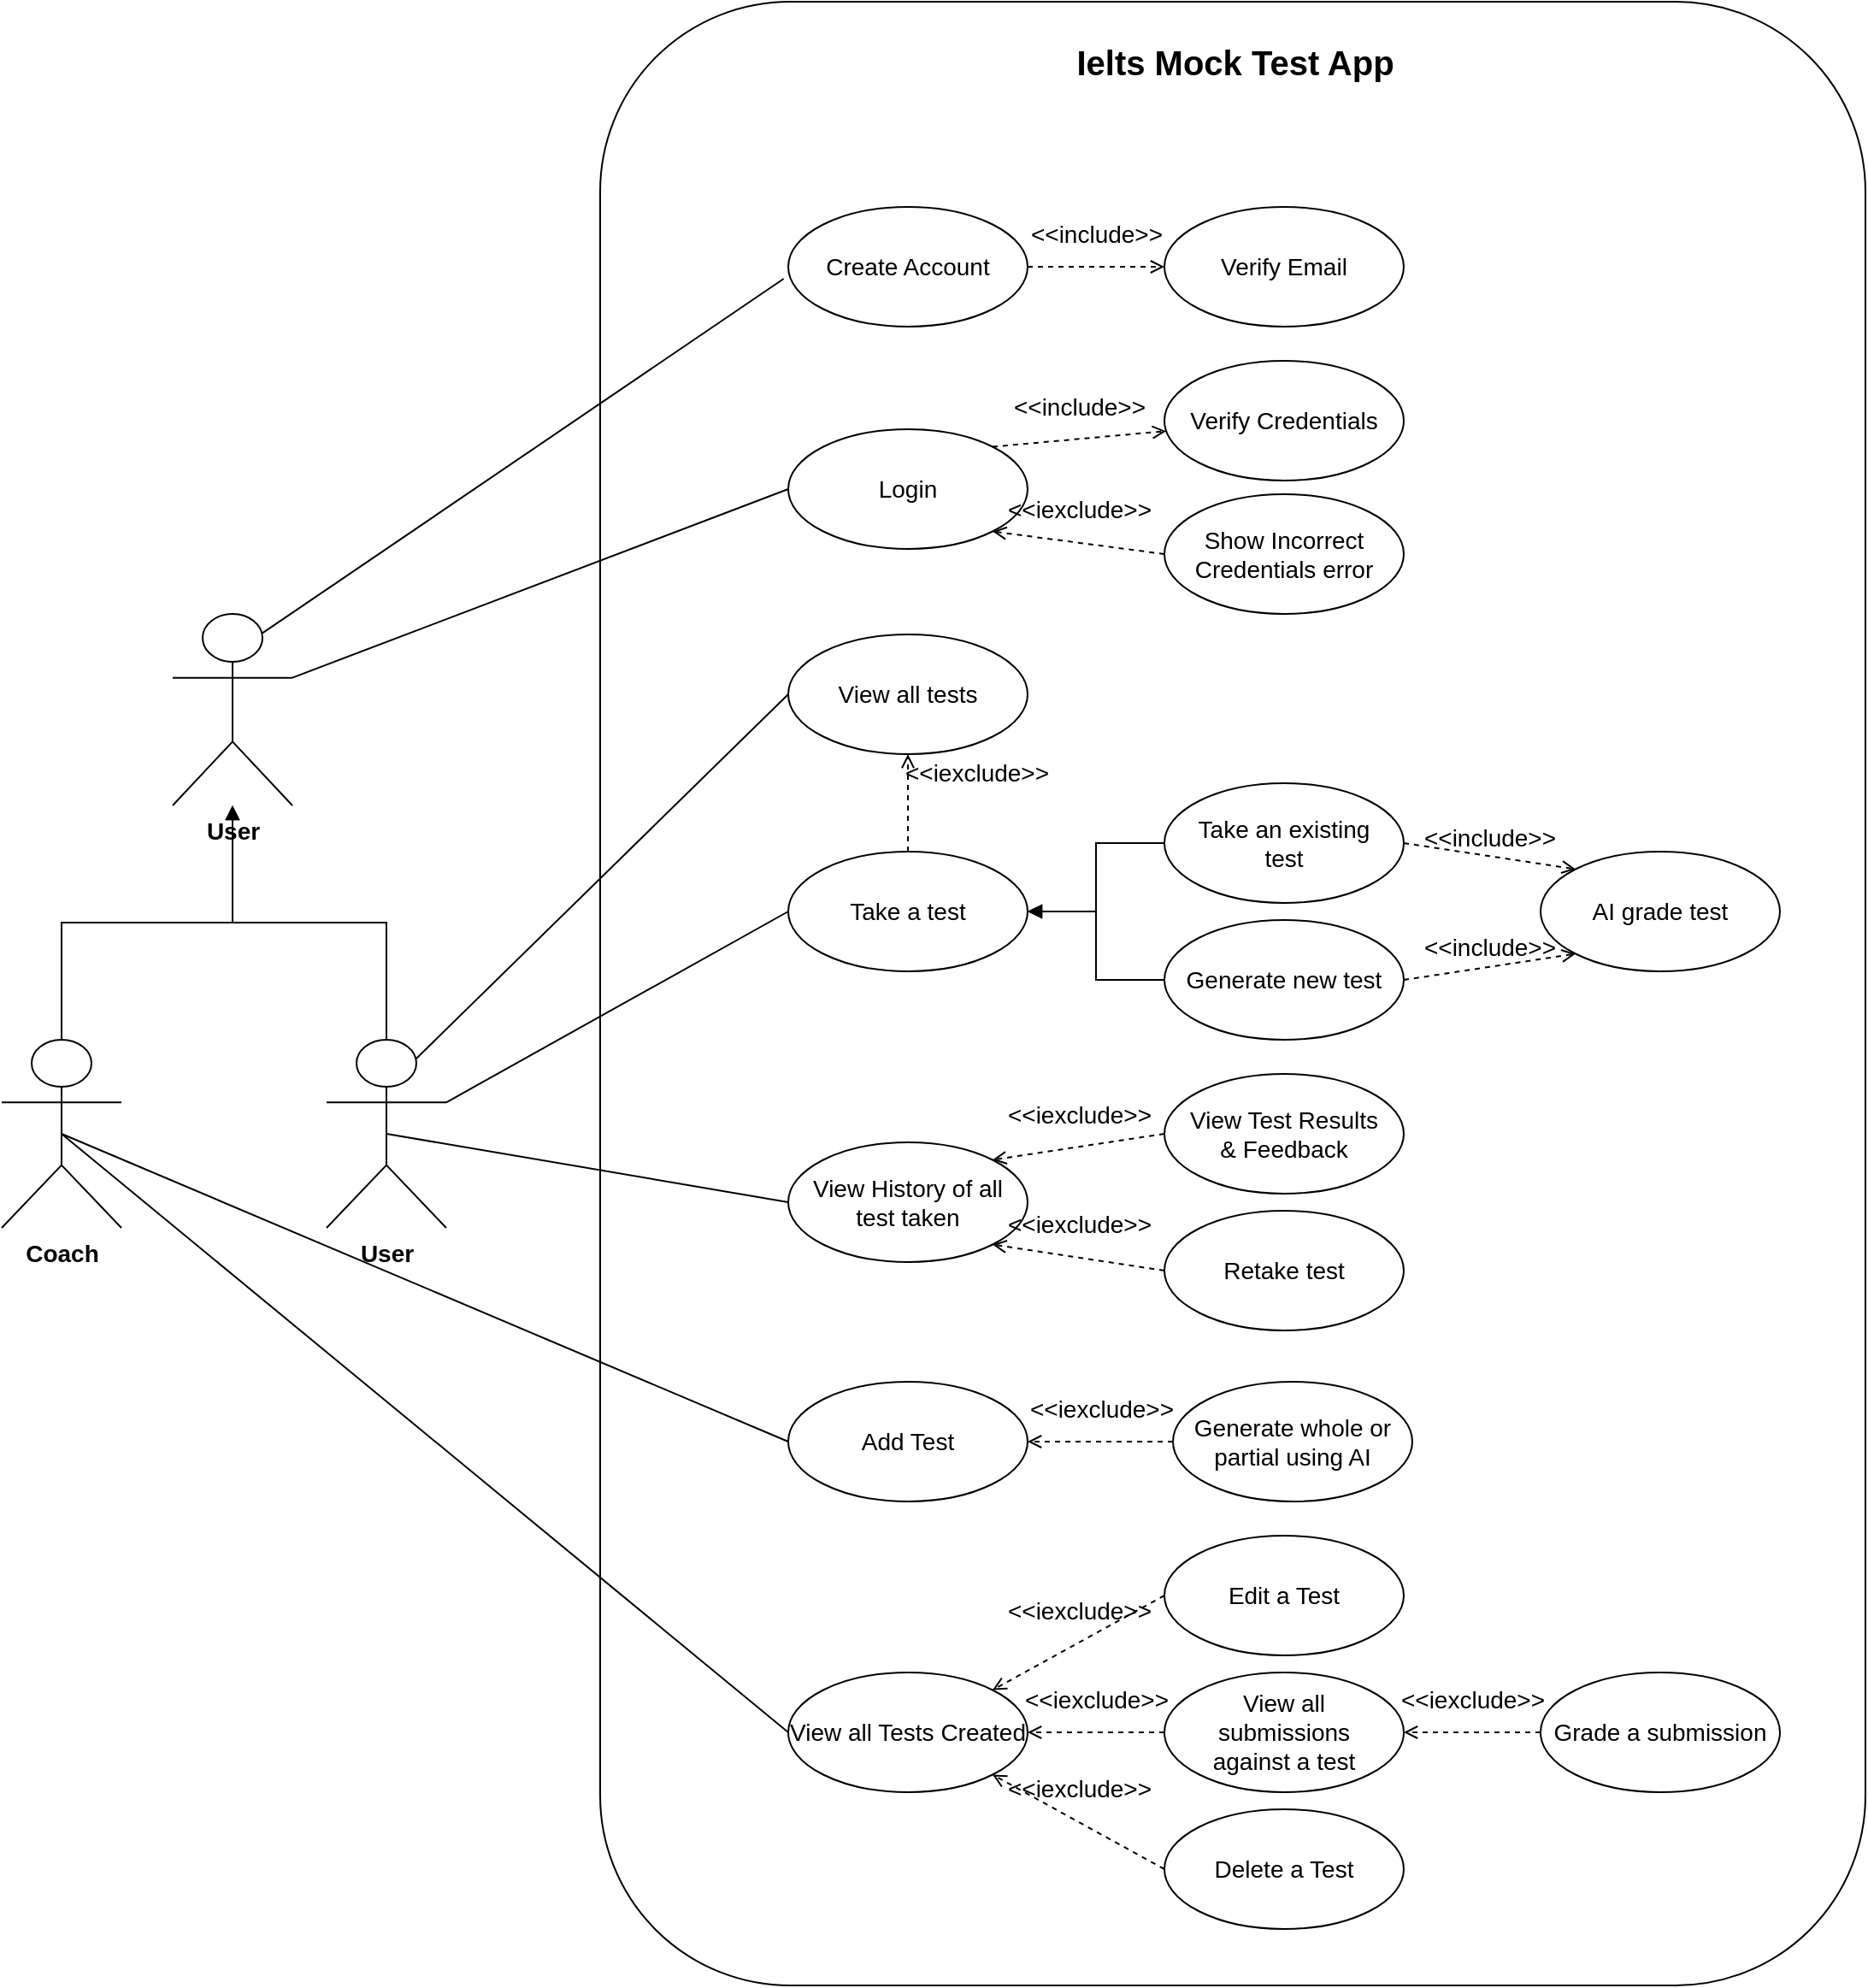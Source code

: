 <mxfile version="24.7.17">
  <diagram name="Page-1" id="qvbRqyxLXS71lStrl_ny">
    <mxGraphModel dx="1984" dy="637" grid="1" gridSize="10" guides="1" tooltips="1" connect="1" arrows="1" fold="1" page="1" pageScale="1" pageWidth="850" pageHeight="1100" math="0" shadow="0">
      <root>
        <mxCell id="0" />
        <mxCell id="1" parent="0" />
        <mxCell id="CPVwDjXxV_msDk_0VwMY-23" value="" style="rounded=1;whiteSpace=wrap;html=1;fontSize=14;" vertex="1" parent="1">
          <mxGeometry x="90" y="240" width="740" height="1160" as="geometry" />
        </mxCell>
        <mxCell id="tm2dpPFC_46-o9TjfhTG-2" value="Create Account" style="ellipse;whiteSpace=wrap;html=1;spacing=10;fontSize=14;" parent="1" vertex="1">
          <mxGeometry x="200" y="360" width="140" height="70" as="geometry" />
        </mxCell>
        <mxCell id="tm2dpPFC_46-o9TjfhTG-4" value="&amp;lt;&amp;lt;include&amp;gt;&amp;gt;" style="html=1;verticalAlign=bottom;labelBackgroundColor=none;endArrow=open;endFill=0;dashed=1;rounded=0;exitX=1;exitY=0.5;exitDx=0;exitDy=0;entryX=0;entryY=0.5;entryDx=0;entryDy=0;spacing=10;fontSize=14;" parent="1" source="tm2dpPFC_46-o9TjfhTG-2" target="tm2dpPFC_46-o9TjfhTG-5" edge="1">
          <mxGeometry width="160" relative="1" as="geometry">
            <mxPoint x="380" y="390" as="sourcePoint" />
            <mxPoint x="540" y="395" as="targetPoint" />
          </mxGeometry>
        </mxCell>
        <mxCell id="tm2dpPFC_46-o9TjfhTG-5" value="Verify Email" style="ellipse;whiteSpace=wrap;html=1;spacing=10;fontSize=14;" parent="1" vertex="1">
          <mxGeometry x="420" y="360" width="140" height="70" as="geometry" />
        </mxCell>
        <mxCell id="tm2dpPFC_46-o9TjfhTG-6" value="Login" style="ellipse;whiteSpace=wrap;html=1;spacing=10;fontSize=14;" parent="1" vertex="1">
          <mxGeometry x="200" y="490" width="140" height="70" as="geometry" />
        </mxCell>
        <mxCell id="tm2dpPFC_46-o9TjfhTG-7" value="Verify Credentials" style="ellipse;whiteSpace=wrap;html=1;spacing=10;fontSize=14;" parent="1" vertex="1">
          <mxGeometry x="420" y="450" width="140" height="70" as="geometry" />
        </mxCell>
        <mxCell id="tm2dpPFC_46-o9TjfhTG-8" value="Show Incorrect Credentials error" style="ellipse;whiteSpace=wrap;html=1;spacing=10;fontSize=14;" parent="1" vertex="1">
          <mxGeometry x="420" y="528" width="140" height="70" as="geometry" />
        </mxCell>
        <mxCell id="tm2dpPFC_46-o9TjfhTG-9" value="&amp;lt;&amp;lt;include&amp;gt;&amp;gt;" style="html=1;verticalAlign=bottom;labelBackgroundColor=none;endArrow=open;endFill=0;dashed=1;rounded=0;exitX=1;exitY=0;exitDx=0;exitDy=0;spacing=10;fontSize=14;" parent="1" source="tm2dpPFC_46-o9TjfhTG-6" target="tm2dpPFC_46-o9TjfhTG-7" edge="1">
          <mxGeometry width="160" relative="1" as="geometry">
            <mxPoint x="330" y="450" as="sourcePoint" />
            <mxPoint x="490" y="450" as="targetPoint" />
          </mxGeometry>
        </mxCell>
        <mxCell id="tm2dpPFC_46-o9TjfhTG-10" value="&amp;lt;&amp;lt;iexclude&amp;gt;&amp;gt;" style="html=1;verticalAlign=bottom;labelBackgroundColor=none;endArrow=open;endFill=0;dashed=1;rounded=0;exitX=0;exitY=0.5;exitDx=0;exitDy=0;entryX=1;entryY=1;entryDx=0;entryDy=0;spacing=10;fontSize=14;" parent="1" source="tm2dpPFC_46-o9TjfhTG-8" target="tm2dpPFC_46-o9TjfhTG-6" edge="1">
          <mxGeometry width="160" relative="1" as="geometry">
            <mxPoint x="260" y="610" as="sourcePoint" />
            <mxPoint x="420" y="610" as="targetPoint" />
          </mxGeometry>
        </mxCell>
        <mxCell id="tm2dpPFC_46-o9TjfhTG-11" value="Take a test" style="ellipse;whiteSpace=wrap;html=1;spacing=10;fontSize=14;" parent="1" vertex="1">
          <mxGeometry x="200" y="737" width="140" height="70" as="geometry" />
        </mxCell>
        <mxCell id="tm2dpPFC_46-o9TjfhTG-12" value="Take an existing test" style="ellipse;whiteSpace=wrap;html=1;spacing=10;fontSize=14;" parent="1" vertex="1">
          <mxGeometry x="420" y="697" width="140" height="70" as="geometry" />
        </mxCell>
        <mxCell id="tm2dpPFC_46-o9TjfhTG-13" value="Generate new test" style="ellipse;whiteSpace=wrap;html=1;spacing=10;fontSize=14;" parent="1" vertex="1">
          <mxGeometry x="420" y="777" width="140" height="70" as="geometry" />
        </mxCell>
        <mxCell id="tm2dpPFC_46-o9TjfhTG-14" value="" style="html=1;verticalAlign=bottom;labelBackgroundColor=none;endArrow=block;endFill=1;rounded=0;exitX=0;exitY=0.5;exitDx=0;exitDy=0;entryX=1;entryY=0.5;entryDx=0;entryDy=0;spacing=10;edgeStyle=orthogonalEdgeStyle;fontSize=14;" parent="1" source="tm2dpPFC_46-o9TjfhTG-12" target="tm2dpPFC_46-o9TjfhTG-11" edge="1">
          <mxGeometry width="160" relative="1" as="geometry">
            <mxPoint x="480" y="710" as="sourcePoint" />
            <mxPoint x="329" y="697" as="targetPoint" />
          </mxGeometry>
        </mxCell>
        <mxCell id="tm2dpPFC_46-o9TjfhTG-15" value="" style="html=1;verticalAlign=bottom;labelBackgroundColor=none;endArrow=block;endFill=1;rounded=0;exitX=0;exitY=0.5;exitDx=0;exitDy=0;spacing=10;entryX=1;entryY=0.5;entryDx=0;entryDy=0;edgeStyle=orthogonalEdgeStyle;fontSize=14;" parent="1" source="tm2dpPFC_46-o9TjfhTG-13" target="tm2dpPFC_46-o9TjfhTG-11" edge="1">
          <mxGeometry width="160" relative="1" as="geometry">
            <mxPoint x="401" y="870" as="sourcePoint" />
            <mxPoint x="319" y="797" as="targetPoint" />
          </mxGeometry>
        </mxCell>
        <mxCell id="tm2dpPFC_46-o9TjfhTG-16" value="AI grade test" style="ellipse;whiteSpace=wrap;html=1;spacing=10;fontSize=14;" parent="1" vertex="1">
          <mxGeometry x="640" y="737" width="140" height="70" as="geometry" />
        </mxCell>
        <mxCell id="tm2dpPFC_46-o9TjfhTG-17" value="View History of all test taken" style="ellipse;whiteSpace=wrap;html=1;spacing=10;fontSize=14;" parent="1" vertex="1">
          <mxGeometry x="200" y="907" width="140" height="70" as="geometry" />
        </mxCell>
        <mxCell id="tm2dpPFC_46-o9TjfhTG-18" value="View Test Results &amp;amp; Feedback" style="ellipse;whiteSpace=wrap;html=1;spacing=10;fontSize=14;" parent="1" vertex="1">
          <mxGeometry x="420" y="867" width="140" height="70" as="geometry" />
        </mxCell>
        <mxCell id="tm2dpPFC_46-o9TjfhTG-19" value="Retake test" style="ellipse;whiteSpace=wrap;html=1;fontSize=14;" parent="1" vertex="1">
          <mxGeometry x="420" y="947" width="140" height="70" as="geometry" />
        </mxCell>
        <mxCell id="tm2dpPFC_46-o9TjfhTG-20" value="&amp;lt;&amp;lt;include&amp;gt;&amp;gt;" style="html=1;verticalAlign=bottom;labelBackgroundColor=none;endArrow=open;endFill=0;dashed=1;rounded=0;exitX=1;exitY=0.5;exitDx=0;exitDy=0;entryX=0;entryY=0;entryDx=0;entryDy=0;fontSize=14;" parent="1" source="tm2dpPFC_46-o9TjfhTG-12" target="tm2dpPFC_46-o9TjfhTG-16" edge="1">
          <mxGeometry width="160" relative="1" as="geometry">
            <mxPoint x="570" y="727" as="sourcePoint" />
            <mxPoint x="730" y="727" as="targetPoint" />
          </mxGeometry>
        </mxCell>
        <mxCell id="tm2dpPFC_46-o9TjfhTG-21" value="&amp;lt;&amp;lt;include&amp;gt;&amp;gt;" style="html=1;verticalAlign=bottom;labelBackgroundColor=none;endArrow=open;endFill=0;dashed=1;rounded=0;exitX=1;exitY=0.5;exitDx=0;exitDy=0;entryX=0;entryY=1;entryDx=0;entryDy=0;fontSize=14;" parent="1" source="tm2dpPFC_46-o9TjfhTG-13" target="tm2dpPFC_46-o9TjfhTG-16" edge="1">
          <mxGeometry width="160" relative="1" as="geometry">
            <mxPoint x="600" y="897" as="sourcePoint" />
            <mxPoint x="760" y="897" as="targetPoint" />
            <Array as="points" />
          </mxGeometry>
        </mxCell>
        <mxCell id="tm2dpPFC_46-o9TjfhTG-22" value="&amp;lt;&amp;lt;iexclude&amp;gt;&amp;gt;" style="html=1;verticalAlign=bottom;labelBackgroundColor=none;endArrow=open;endFill=0;dashed=1;rounded=0;exitX=0;exitY=0.5;exitDx=0;exitDy=0;entryX=1;entryY=0;entryDx=0;entryDy=0;spacing=10;fontSize=14;" parent="1" source="tm2dpPFC_46-o9TjfhTG-18" target="tm2dpPFC_46-o9TjfhTG-17" edge="1">
          <mxGeometry width="160" relative="1" as="geometry">
            <mxPoint x="435" y="937" as="sourcePoint" />
            <mxPoint x="320" y="875" as="targetPoint" />
          </mxGeometry>
        </mxCell>
        <mxCell id="tm2dpPFC_46-o9TjfhTG-24" value="&amp;lt;&amp;lt;iexclude&amp;gt;&amp;gt;" style="html=1;verticalAlign=bottom;labelBackgroundColor=none;endArrow=open;endFill=0;dashed=1;rounded=0;exitX=0;exitY=0.5;exitDx=0;exitDy=0;entryX=1;entryY=1;entryDx=0;entryDy=0;spacing=10;fontSize=14;" parent="1" source="tm2dpPFC_46-o9TjfhTG-19" target="tm2dpPFC_46-o9TjfhTG-17" edge="1">
          <mxGeometry width="160" relative="1" as="geometry">
            <mxPoint x="420" y="1113" as="sourcePoint" />
            <mxPoint x="305" y="1051" as="targetPoint" />
          </mxGeometry>
        </mxCell>
        <mxCell id="tm2dpPFC_46-o9TjfhTG-25" value="Add Test" style="ellipse;whiteSpace=wrap;html=1;fontSize=14;" parent="1" vertex="1">
          <mxGeometry x="200" y="1047" width="140" height="70" as="geometry" />
        </mxCell>
        <mxCell id="tm2dpPFC_46-o9TjfhTG-26" value="Generate whole or partial using AI" style="ellipse;whiteSpace=wrap;html=1;spacing=7;fontSize=14;" parent="1" vertex="1">
          <mxGeometry x="425" y="1047" width="140" height="70" as="geometry" />
        </mxCell>
        <mxCell id="tm2dpPFC_46-o9TjfhTG-27" value="&amp;lt;&amp;lt;iexclude&amp;gt;&amp;gt;" style="html=1;verticalAlign=bottom;labelBackgroundColor=none;endArrow=open;endFill=0;dashed=1;rounded=0;exitX=0;exitY=0.5;exitDx=0;exitDy=0;entryX=1;entryY=0.5;entryDx=0;entryDy=0;spacing=10;fontSize=14;" parent="1" source="tm2dpPFC_46-o9TjfhTG-26" target="tm2dpPFC_46-o9TjfhTG-25" edge="1">
          <mxGeometry width="160" relative="1" as="geometry">
            <mxPoint x="441" y="1052" as="sourcePoint" />
            <mxPoint x="320" y="967" as="targetPoint" />
          </mxGeometry>
        </mxCell>
        <mxCell id="tm2dpPFC_46-o9TjfhTG-28" value="View all Tests Created" style="ellipse;whiteSpace=wrap;html=1;fontSize=14;" parent="1" vertex="1">
          <mxGeometry x="200" y="1217" width="140" height="70" as="geometry" />
        </mxCell>
        <mxCell id="tm2dpPFC_46-o9TjfhTG-29" value="Edit a Test" style="ellipse;whiteSpace=wrap;html=1;fontSize=14;" parent="1" vertex="1">
          <mxGeometry x="420" y="1137" width="140" height="70" as="geometry" />
        </mxCell>
        <mxCell id="tm2dpPFC_46-o9TjfhTG-30" value="Delete a Test" style="ellipse;whiteSpace=wrap;html=1;fontSize=14;" parent="1" vertex="1">
          <mxGeometry x="420" y="1297" width="140" height="70" as="geometry" />
        </mxCell>
        <mxCell id="tm2dpPFC_46-o9TjfhTG-31" value="View all submissions against a test" style="ellipse;whiteSpace=wrap;html=1;fontSize=14;spacing=8;" parent="1" vertex="1">
          <mxGeometry x="420" y="1217" width="140" height="70" as="geometry" />
        </mxCell>
        <mxCell id="CPVwDjXxV_msDk_0VwMY-1" value="&amp;lt;&amp;lt;iexclude&amp;gt;&amp;gt;" style="html=1;verticalAlign=bottom;labelBackgroundColor=none;endArrow=open;endFill=0;dashed=1;rounded=0;exitX=0;exitY=0.5;exitDx=0;exitDy=0;entryX=1;entryY=0;entryDx=0;entryDy=0;spacing=10;fontSize=14;" edge="1" parent="1" source="tm2dpPFC_46-o9TjfhTG-29" target="tm2dpPFC_46-o9TjfhTG-28">
          <mxGeometry width="160" relative="1" as="geometry">
            <mxPoint x="465" y="1092" as="sourcePoint" />
            <mxPoint x="350" y="1092" as="targetPoint" />
          </mxGeometry>
        </mxCell>
        <mxCell id="CPVwDjXxV_msDk_0VwMY-2" value="&amp;lt;&amp;lt;iexclude&amp;gt;&amp;gt;" style="html=1;verticalAlign=bottom;labelBackgroundColor=none;endArrow=open;endFill=0;dashed=1;rounded=0;exitX=0;exitY=0.5;exitDx=0;exitDy=0;entryX=1;entryY=0.5;entryDx=0;entryDy=0;spacing=10;fontSize=14;" edge="1" parent="1" source="tm2dpPFC_46-o9TjfhTG-31" target="tm2dpPFC_46-o9TjfhTG-28">
          <mxGeometry width="160" relative="1" as="geometry">
            <mxPoint x="475" y="1102" as="sourcePoint" />
            <mxPoint x="360" y="1102" as="targetPoint" />
          </mxGeometry>
        </mxCell>
        <mxCell id="CPVwDjXxV_msDk_0VwMY-3" value="&amp;lt;&amp;lt;iexclude&amp;gt;&amp;gt;" style="html=1;verticalAlign=bottom;labelBackgroundColor=none;endArrow=open;endFill=0;dashed=1;rounded=0;exitX=0;exitY=0.5;exitDx=0;exitDy=0;entryX=1;entryY=1;entryDx=0;entryDy=0;spacing=10;fontSize=14;" edge="1" parent="1" source="tm2dpPFC_46-o9TjfhTG-30" target="tm2dpPFC_46-o9TjfhTG-28">
          <mxGeometry width="160" relative="1" as="geometry">
            <mxPoint x="485" y="1112" as="sourcePoint" />
            <mxPoint x="370" y="1112" as="targetPoint" />
          </mxGeometry>
        </mxCell>
        <mxCell id="CPVwDjXxV_msDk_0VwMY-5" value="&lt;b style=&quot;font-size: 20px;&quot;&gt;&lt;font style=&quot;font-size: 20px;&quot;&gt;Ielts Mock Test App&lt;/font&gt;&lt;/b&gt;" style="text;html=1;align=center;verticalAlign=middle;resizable=0;points=[];autosize=1;strokeColor=none;fillColor=none;fontSize=20;" vertex="1" parent="1">
          <mxGeometry x="356" y="255" width="210" height="40" as="geometry" />
        </mxCell>
        <mxCell id="CPVwDjXxV_msDk_0VwMY-10" style="rounded=0;orthogonalLoop=1;jettySize=auto;html=1;exitX=0.5;exitY=0.5;exitDx=0;exitDy=0;exitPerimeter=0;entryX=0;entryY=0.5;entryDx=0;entryDy=0;endArrow=none;endFill=0;fontSize=14;" edge="1" parent="1" source="CPVwDjXxV_msDk_0VwMY-6" target="tm2dpPFC_46-o9TjfhTG-25">
          <mxGeometry relative="1" as="geometry" />
        </mxCell>
        <mxCell id="CPVwDjXxV_msDk_0VwMY-11" style="rounded=0;orthogonalLoop=1;jettySize=auto;html=1;exitX=0.5;exitY=0.5;exitDx=0;exitDy=0;exitPerimeter=0;entryX=0;entryY=0.5;entryDx=0;entryDy=0;endArrow=none;endFill=0;fontSize=14;" edge="1" parent="1" source="CPVwDjXxV_msDk_0VwMY-6" target="tm2dpPFC_46-o9TjfhTG-28">
          <mxGeometry relative="1" as="geometry" />
        </mxCell>
        <mxCell id="CPVwDjXxV_msDk_0VwMY-6" value="Coach" style="shape=umlActor;verticalLabelPosition=bottom;verticalAlign=top;html=1;outlineConnect=0;fontSize=14;fontStyle=1" vertex="1" parent="1">
          <mxGeometry x="-260" y="847" width="70" height="110" as="geometry" />
        </mxCell>
        <mxCell id="CPVwDjXxV_msDk_0VwMY-7" value="&lt;font style=&quot;font-size: 14px;&quot;&gt;&lt;b style=&quot;font-size: 14px;&quot;&gt;User&lt;/b&gt;&lt;/font&gt;" style="shape=umlActor;verticalLabelPosition=bottom;verticalAlign=top;html=1;outlineConnect=0;fontSize=14;" vertex="1" parent="1">
          <mxGeometry x="-160" y="598" width="70" height="112" as="geometry" />
        </mxCell>
        <mxCell id="CPVwDjXxV_msDk_0VwMY-12" value="View all tests" style="ellipse;whiteSpace=wrap;html=1;spacing=10;fontSize=14;" vertex="1" parent="1">
          <mxGeometry x="200" y="610" width="140" height="70" as="geometry" />
        </mxCell>
        <mxCell id="CPVwDjXxV_msDk_0VwMY-13" value="&amp;lt;&amp;lt;iexclude&amp;gt;&amp;gt;" style="html=1;verticalAlign=bottom;labelBackgroundColor=none;endArrow=open;endFill=0;dashed=1;rounded=0;exitX=0.5;exitY=0;exitDx=0;exitDy=0;entryX=0.5;entryY=1;entryDx=0;entryDy=0;spacing=10;fontSize=14;" edge="1" parent="1" source="tm2dpPFC_46-o9TjfhTG-11" target="CPVwDjXxV_msDk_0VwMY-12">
          <mxGeometry x="-0.053" y="-40" width="160" relative="1" as="geometry">
            <mxPoint x="430" y="573" as="sourcePoint" />
            <mxPoint x="329" y="560" as="targetPoint" />
            <mxPoint as="offset" />
          </mxGeometry>
        </mxCell>
        <mxCell id="CPVwDjXxV_msDk_0VwMY-14" value="Grade a submission" style="ellipse;whiteSpace=wrap;html=1;fontSize=14;" vertex="1" parent="1">
          <mxGeometry x="640" y="1217" width="140" height="70" as="geometry" />
        </mxCell>
        <mxCell id="CPVwDjXxV_msDk_0VwMY-15" value="&amp;lt;&amp;lt;iexclude&amp;gt;&amp;gt;" style="html=1;verticalAlign=bottom;labelBackgroundColor=none;endArrow=open;endFill=0;dashed=1;rounded=0;exitX=0;exitY=0.5;exitDx=0;exitDy=0;spacing=10;entryX=1;entryY=0.5;entryDx=0;entryDy=0;fontSize=14;" edge="1" parent="1" source="CPVwDjXxV_msDk_0VwMY-14" target="tm2dpPFC_46-o9TjfhTG-31">
          <mxGeometry width="160" relative="1" as="geometry">
            <mxPoint x="640" y="1251.5" as="sourcePoint" />
            <mxPoint x="570" y="1220" as="targetPoint" />
          </mxGeometry>
        </mxCell>
        <mxCell id="CPVwDjXxV_msDk_0VwMY-16" style="rounded=0;orthogonalLoop=1;jettySize=auto;html=1;entryX=-0.019;entryY=0.6;entryDx=0;entryDy=0;entryPerimeter=0;endArrow=none;endFill=0;exitX=0.75;exitY=0.1;exitDx=0;exitDy=0;exitPerimeter=0;fontSize=14;" edge="1" parent="1" source="CPVwDjXxV_msDk_0VwMY-7" target="tm2dpPFC_46-o9TjfhTG-2">
          <mxGeometry relative="1" as="geometry">
            <mxPoint x="-10" y="460" as="sourcePoint" />
          </mxGeometry>
        </mxCell>
        <mxCell id="CPVwDjXxV_msDk_0VwMY-18" style="rounded=0;orthogonalLoop=1;jettySize=auto;html=1;entryX=0;entryY=0.5;entryDx=0;entryDy=0;endArrow=none;endFill=0;exitX=1;exitY=0.333;exitDx=0;exitDy=0;exitPerimeter=0;fontSize=14;" edge="1" parent="1" source="CPVwDjXxV_msDk_0VwMY-7" target="tm2dpPFC_46-o9TjfhTG-6">
          <mxGeometry relative="1" as="geometry">
            <mxPoint y="470" as="sourcePoint" />
            <mxPoint x="207" y="412" as="targetPoint" />
          </mxGeometry>
        </mxCell>
        <mxCell id="CPVwDjXxV_msDk_0VwMY-19" style="rounded=0;orthogonalLoop=1;jettySize=auto;html=1;entryX=0;entryY=0.5;entryDx=0;entryDy=0;endArrow=none;endFill=0;exitX=0.75;exitY=0.1;exitDx=0;exitDy=0;exitPerimeter=0;fontSize=14;" edge="1" parent="1" source="CPVwDjXxV_msDk_0VwMY-20" target="CPVwDjXxV_msDk_0VwMY-12">
          <mxGeometry relative="1" as="geometry">
            <mxPoint x="40" y="670" as="sourcePoint" />
            <mxPoint x="217" y="422" as="targetPoint" />
          </mxGeometry>
        </mxCell>
        <mxCell id="CPVwDjXxV_msDk_0VwMY-20" value="User" style="shape=umlActor;verticalLabelPosition=bottom;verticalAlign=top;html=1;outlineConnect=0;fontSize=14;fontStyle=1" vertex="1" parent="1">
          <mxGeometry x="-70" y="847" width="70" height="110" as="geometry" />
        </mxCell>
        <mxCell id="CPVwDjXxV_msDk_0VwMY-21" style="rounded=0;orthogonalLoop=1;jettySize=auto;html=1;entryX=0;entryY=0.5;entryDx=0;entryDy=0;endArrow=none;endFill=0;exitX=1;exitY=0.333;exitDx=0;exitDy=0;exitPerimeter=0;fontSize=14;" edge="1" parent="1" source="CPVwDjXxV_msDk_0VwMY-20" target="tm2dpPFC_46-o9TjfhTG-11">
          <mxGeometry relative="1" as="geometry">
            <mxPoint x="-7" y="868" as="sourcePoint" />
            <mxPoint x="210" y="655" as="targetPoint" />
          </mxGeometry>
        </mxCell>
        <mxCell id="CPVwDjXxV_msDk_0VwMY-22" style="rounded=0;orthogonalLoop=1;jettySize=auto;html=1;entryX=0;entryY=0.5;entryDx=0;entryDy=0;endArrow=none;endFill=0;exitX=0.5;exitY=0.5;exitDx=0;exitDy=0;exitPerimeter=0;fontSize=14;" edge="1" parent="1" source="CPVwDjXxV_msDk_0VwMY-20" target="tm2dpPFC_46-o9TjfhTG-17">
          <mxGeometry relative="1" as="geometry">
            <mxPoint x="3" y="878" as="sourcePoint" />
            <mxPoint x="220" y="665" as="targetPoint" />
          </mxGeometry>
        </mxCell>
        <mxCell id="CPVwDjXxV_msDk_0VwMY-24" value="" style="html=1;verticalAlign=bottom;labelBackgroundColor=none;endArrow=block;endFill=1;rounded=0;exitX=0.5;exitY=0;exitDx=0;exitDy=0;spacing=10;edgeStyle=orthogonalEdgeStyle;exitPerimeter=0;fontSize=14;" edge="1" parent="1" source="CPVwDjXxV_msDk_0VwMY-6" target="CPVwDjXxV_msDk_0VwMY-7">
          <mxGeometry width="160" relative="1" as="geometry">
            <mxPoint x="430" y="742" as="sourcePoint" />
            <mxPoint x="-60" y="760" as="targetPoint" />
          </mxGeometry>
        </mxCell>
        <mxCell id="CPVwDjXxV_msDk_0VwMY-25" value="" style="html=1;verticalAlign=bottom;labelBackgroundColor=none;endArrow=block;endFill=1;rounded=0;exitX=0.5;exitY=0;exitDx=0;exitDy=0;spacing=10;edgeStyle=orthogonalEdgeStyle;exitPerimeter=0;fontSize=14;" edge="1" parent="1" source="CPVwDjXxV_msDk_0VwMY-20" target="CPVwDjXxV_msDk_0VwMY-7">
          <mxGeometry width="160" relative="1" as="geometry">
            <mxPoint x="-215" y="857" as="sourcePoint" />
            <mxPoint x="-120" y="710" as="targetPoint" />
          </mxGeometry>
        </mxCell>
      </root>
    </mxGraphModel>
  </diagram>
</mxfile>
